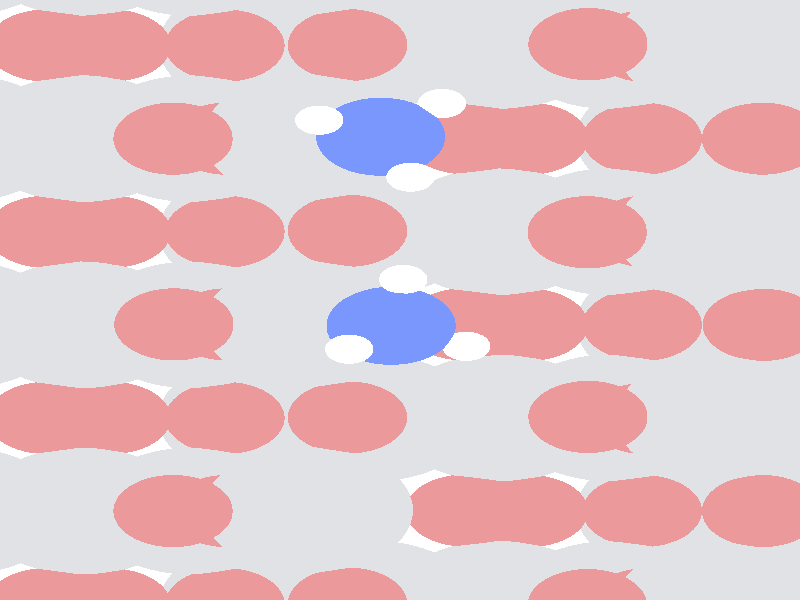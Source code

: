 #include "colors.inc"
#include "finish.inc"

global_settings {assumed_gamma 1 max_trace_level 6}
background {color White}
camera {orthographic
  right -9.91*x up 12.31*y
  direction 1.00*z
  location <0,0,50.00> look_at <0,0,0>}
light_source {<  2.00,   3.00,  125.00> color White
  area_light <0.95, 0, 0>, <0, 0.80, 0>, 5, 4
  adaptive 1 jitter}

#declare simple = finish {phong 0.7}
#declare pale = finish {ambient .5 diffuse .85 roughness .001 specular 0.200 }
#declare intermediate = finish {ambient 0.3 diffuse 0.6 specular 0.10 roughness 0.04 }
#declare vmd = finish {ambient .0 diffuse .65 phong 0.1 phong_size 40. specular 0.500 }
#declare jmol = finish {ambient .2 diffuse .6 specular 1 roughness .001 metallic}
#declare ase2 = finish {ambient 0.05 brilliance 3 diffuse 0.6 metallic specular 0.70 roughness 0.04 reflection 0.15}
#declare mj_mol = finish {ambient .00 diffuse .55 phong 0.0 phong_size 0.specular .250 roughness 0.1 brilliance 0.8 reflection 0.0 }
#declare ase3 = finish {ambient .15 brilliance 2 diffuse .6 metallic specular 1. roughness .001 reflection .0}
#declare glass = finish {ambient .05 diffuse .3 specular 1. roughness .001}
#declare glass2 = finish {ambient .0 diffuse .3 specular 1. reflection .25 roughness .001}
#declare Rcell = 0.100;
#declare Rbond = 0.100;

#macro atom(LOC, R, COL, TRANS, FIN)
  sphere{LOC, R texture{pigment{color COL transmit TRANS} finish{FIN}}}
#end
#macro constrain(LOC, R, COL, TRANS FIN)
union{torus{R, Rcell rotate 45*z texture{pigment{color COL transmit TRANS} finish{FIN}}}
      torus{R, Rcell rotate -45*z texture{pigment{color COL transmit TRANS} finish{FIN}}}
      translate LOC}
#end

atom(< -4.97,  -4.33, -11.57>, 0.74, rgb <0.84, 0.32, 0.33>, 0.0, pale) // #0 
atom(<-10.14,  -6.25, -11.57>, 0.74, rgb <0.84, 0.32, 0.33>, 0.0, pale) // #1 
atom(<-12.03,  -6.25, -10.81>, 1.30, rgb <0.75, 0.76, 0.78>, 0.0, pale) // #2 
atom(< -6.86,  -4.33, -10.81>, 1.30, rgb <0.75, 0.76, 0.78>, 0.0, pale) // #3 
atom(< -3.92,  -4.33,  -9.93>, 1.30, rgb <0.75, 0.76, 0.78>, 0.0, pale) // #4 
atom(< -9.09,  -6.25,  -9.93>, 1.30, rgb <0.75, 0.76, 0.78>, 0.0, pale) // #5 
atom(< -3.58,  -6.25, -10.06>, 0.74, rgb <0.84, 0.32, 0.33>, 0.0, pale) // #6 
atom(< -8.76,  -4.33, -10.06>, 0.74, rgb <0.84, 0.32, 0.33>, 0.0, pale) // #7 
atom(< -5.82,  -4.33,  -9.17>, 0.74, rgb <0.84, 0.32, 0.33>, 0.0, pale) // #8 
atom(<-10.99,  -6.25,  -9.17>, 0.74, rgb <0.84, 0.32, 0.33>, 0.0, pale) // #9 
atom(< -7.20,  -6.25, -10.68>, 0.74, rgb <0.84, 0.32, 0.33>, 0.0, pale) // #10 
atom(<-12.37,  -4.33, -10.68>, 0.74, rgb <0.84, 0.32, 0.33>, 0.0, pale) // #11 
atom(< -3.62,  -4.33,  -7.94>, 0.74, rgb <0.84, 0.32, 0.33>, 0.0, pale) // #12 
atom(< -8.80,  -6.24,  -7.98>, 0.74, rgb <0.84, 0.32, 0.33>, 0.0, pale) // #13 
atom(<-10.67,  -6.24,  -7.19>, 1.30, rgb <0.75, 0.76, 0.78>, 0.0, pale) // #14 
atom(< -5.44,  -4.33,  -7.15>, 1.30, rgb <0.75, 0.76, 0.78>, 0.0, pale) // #15 
atom(<-12.93,  -4.33,  -6.33>, 1.30, rgb <0.75, 0.76, 0.78>, 0.0, pale) // #16 
atom(< -7.74,  -6.25,  -6.44>, 1.30, rgb <0.75, 0.76, 0.78>, 0.0, pale) // #17 
atom(<-12.51,  -6.24,  -6.45>, 0.74, rgb <0.84, 0.32, 0.33>, 0.0, pale) // #18 
atom(< -7.34,  -4.33,  -6.51>, 0.74, rgb <0.84, 0.32, 0.33>, 0.0, pale) // #19 
atom(< -4.38,  -4.33,  -5.54>, 0.74, rgb <0.84, 0.32, 0.33>, 0.0, pale) // #20 
atom(< -9.53,  -6.24,  -5.59>, 0.74, rgb <0.84, 0.32, 0.33>, 0.0, pale) // #21 
atom(< -5.84,  -6.24,  -7.08>, 0.74, rgb <0.84, 0.32, 0.33>, 0.0, pale) // #22 
atom(<-11.04,  -4.33,  -7.08>, 0.74, rgb <0.84, 0.32, 0.33>, 0.0, pale) // #23 
atom(<-12.48,  -4.33,  -4.37>, 0.74, rgb <0.84, 0.32, 0.33>, 0.0, pale) // #24 
atom(< -7.27,  -6.24,  -4.46>, 0.74, rgb <0.84, 0.32, 0.33>, 0.0, pale) // #25 
atom(< -9.16,  -6.24,  -3.59>, 1.30, rgb <0.75, 0.76, 0.78>, 0.0, pale) // #26 
atom(< -3.96,  -4.33,  -3.42>, 1.30, rgb <0.75, 0.76, 0.78>, 0.0, pale) // #27 
atom(<-11.48,  -4.31,  -2.80>, 1.30, rgb <0.75, 0.76, 0.78>, 0.0, pale) // #28 
atom(< -6.37,  -6.24,  -2.91>, 1.30, rgb <0.75, 0.76, 0.78>, 0.0, pale) // #29 
atom(<-10.99,  -6.23,  -2.76>, 0.74, rgb <0.84, 0.32, 0.33>, 0.0, pale) // #30 
atom(< -5.86,  -4.33,  -2.66>, 0.74, rgb <0.84, 0.32, 0.33>, 0.0, pale) // #31 
atom(<-13.15,  -4.33,  -1.97>, 0.74, rgb <0.84, 0.32, 0.33>, 0.0, pale) // #32 
atom(< -8.02,  -6.26,  -2.06>, 0.74, rgb <0.84, 0.32, 0.33>, 0.0, pale) // #33 
atom(< -4.38,  -6.24,  -3.42>, 0.74, rgb <0.84, 0.32, 0.33>, 0.0, pale) // #34 
atom(< -9.53,  -4.32,  -3.52>, 0.74, rgb <0.84, 0.32, 0.33>, 0.0, pale) // #35 
atom(< -4.97,  -0.51, -11.57>, 0.74, rgb <0.84, 0.32, 0.33>, 0.0, pale) // #36 
atom(<-10.14,  -2.42, -11.57>, 0.74, rgb <0.84, 0.32, 0.33>, 0.0, pale) // #37 
atom(<-12.03,  -2.42, -10.81>, 1.30, rgb <0.75, 0.76, 0.78>, 0.0, pale) // #38 
atom(< -6.86,  -0.51, -10.81>, 1.30, rgb <0.75, 0.76, 0.78>, 0.0, pale) // #39 
atom(< -3.92,  -0.51,  -9.93>, 1.30, rgb <0.75, 0.76, 0.78>, 0.0, pale) // #40 
atom(< -9.09,  -2.42,  -9.93>, 1.30, rgb <0.75, 0.76, 0.78>, 0.0, pale) // #41 
atom(< -3.58,  -2.42, -10.06>, 0.74, rgb <0.84, 0.32, 0.33>, 0.0, pale) // #42 
atom(< -8.76,  -0.51, -10.06>, 0.74, rgb <0.84, 0.32, 0.33>, 0.0, pale) // #43 
atom(< -5.82,  -0.51,  -9.17>, 0.74, rgb <0.84, 0.32, 0.33>, 0.0, pale) // #44 
atom(<-10.99,  -2.42,  -9.17>, 0.74, rgb <0.84, 0.32, 0.33>, 0.0, pale) // #45 
atom(< -7.20,  -2.42, -10.68>, 0.74, rgb <0.84, 0.32, 0.33>, 0.0, pale) // #46 
atom(<-12.37,  -0.51, -10.68>, 0.74, rgb <0.84, 0.32, 0.33>, 0.0, pale) // #47 
atom(< -3.62,  -0.51,  -7.94>, 0.74, rgb <0.84, 0.32, 0.33>, 0.0, pale) // #48 
atom(< -8.81,  -2.42,  -7.98>, 0.74, rgb <0.84, 0.32, 0.33>, 0.0, pale) // #49 
atom(<-10.67,  -2.42,  -7.19>, 1.30, rgb <0.75, 0.76, 0.78>, 0.0, pale) // #50 
atom(< -5.44,  -0.51,  -7.15>, 1.30, rgb <0.75, 0.76, 0.78>, 0.0, pale) // #51 
atom(<-12.93,  -0.51,  -6.33>, 1.30, rgb <0.75, 0.76, 0.78>, 0.0, pale) // #52 
atom(< -7.75,  -2.42,  -6.44>, 1.30, rgb <0.75, 0.76, 0.78>, 0.0, pale) // #53 
atom(<-12.51,  -2.42,  -6.44>, 0.74, rgb <0.84, 0.32, 0.33>, 0.0, pale) // #54 
atom(< -7.34,  -0.51,  -6.51>, 0.74, rgb <0.84, 0.32, 0.33>, 0.0, pale) // #55 
atom(< -4.39,  -0.51,  -5.54>, 0.74, rgb <0.84, 0.32, 0.33>, 0.0, pale) // #56 
atom(< -9.53,  -2.43,  -5.60>, 0.74, rgb <0.84, 0.32, 0.33>, 0.0, pale) // #57 
atom(< -5.84,  -2.42,  -7.08>, 0.74, rgb <0.84, 0.32, 0.33>, 0.0, pale) // #58 
atom(<-11.03,  -0.51,  -7.07>, 0.74, rgb <0.84, 0.32, 0.33>, 0.0, pale) // #59 
atom(<-12.48,  -0.50,  -4.39>, 0.74, rgb <0.84, 0.32, 0.33>, 0.0, pale) // #60 
atom(< -7.27,  -2.43,  -4.46>, 0.74, rgb <0.84, 0.32, 0.33>, 0.0, pale) // #61 
atom(< -9.16,  -2.42,  -3.58>, 1.30, rgb <0.75, 0.76, 0.78>, 0.0, pale) // #62 
atom(< -3.96,  -0.51,  -3.42>, 1.30, rgb <0.75, 0.76, 0.78>, 0.0, pale) // #63 
atom(<-11.47,  -0.49,  -2.82>, 1.30, rgb <0.75, 0.76, 0.78>, 0.0, pale) // #64 
atom(< -6.37,  -2.42,  -2.91>, 1.30, rgb <0.75, 0.76, 0.78>, 0.0, pale) // #65 
atom(<-10.99,  -2.41,  -2.78>, 0.74, rgb <0.84, 0.32, 0.33>, 0.0, pale) // #66 
atom(< -5.85,  -0.51,  -2.67>, 0.74, rgb <0.84, 0.32, 0.33>, 0.0, pale) // #67 
atom(<-13.14,  -0.50,  -1.98>, 0.74, rgb <0.84, 0.32, 0.33>, 0.0, pale) // #68 
atom(< -8.01,  -2.40,  -2.06>, 0.74, rgb <0.84, 0.32, 0.33>, 0.0, pale) // #69 
atom(< -4.38,  -2.42,  -3.42>, 0.74, rgb <0.84, 0.32, 0.33>, 0.0, pale) // #70 
atom(< -9.54,  -0.50,  -3.56>, 0.74, rgb <0.84, 0.32, 0.33>, 0.0, pale) // #71 
atom(<-10.58,   3.35,  -0.58>, 0.80, rgb <0.19, 0.31, 0.97>, 0.0, pale) // #72 
atom(< -9.82,   4.03,  -0.58>, 0.30, rgb <1.00, 1.00, 1.00>, 0.0, pale) // #73 
atom(<-10.21,   2.52,  -0.11>, 0.30, rgb <1.00, 1.00, 1.00>, 0.0, pale) // #74 
atom(<-11.34,   3.69,   0.00>, 0.30, rgb <1.00, 1.00, 1.00>, 0.0, pale) // #75 
atom(<-10.45,  -0.53,  -0.76>, 0.80, rgb <0.19, 0.31, 0.97>, 0.0, pale) // #76 
atom(<-10.30,   0.42,  -0.43>, 0.30, rgb <1.00, 1.00, 1.00>, 0.0, pale) // #77 
atom(< -9.53,  -0.95,  -0.82>, 0.30, rgb <1.00, 1.00, 1.00>, 0.0, pale) // #78 
atom(<-10.98,  -1.01,  -0.04>, 0.30, rgb <1.00, 1.00, 1.00>, 0.0, pale) // #79 
atom(< -4.97,   3.31, -11.57>, 0.74, rgb <0.84, 0.32, 0.33>, 0.0, pale) // #80 
atom(<-10.14,   1.40, -11.57>, 0.74, rgb <0.84, 0.32, 0.33>, 0.0, pale) // #81 
atom(<-12.03,   1.40, -10.81>, 1.30, rgb <0.75, 0.76, 0.78>, 0.0, pale) // #82 
atom(< -6.86,   3.31, -10.81>, 1.30, rgb <0.75, 0.76, 0.78>, 0.0, pale) // #83 
atom(< -3.92,   3.31,  -9.93>, 1.30, rgb <0.75, 0.76, 0.78>, 0.0, pale) // #84 
atom(< -9.09,   1.40,  -9.93>, 1.30, rgb <0.75, 0.76, 0.78>, 0.0, pale) // #85 
atom(< -3.58,   1.40, -10.06>, 0.74, rgb <0.84, 0.32, 0.33>, 0.0, pale) // #86 
atom(< -8.76,   3.31, -10.06>, 0.74, rgb <0.84, 0.32, 0.33>, 0.0, pale) // #87 
atom(< -5.82,   3.31,  -9.17>, 0.74, rgb <0.84, 0.32, 0.33>, 0.0, pale) // #88 
atom(<-10.99,   1.40,  -9.17>, 0.74, rgb <0.84, 0.32, 0.33>, 0.0, pale) // #89 
atom(< -7.20,   1.40, -10.68>, 0.74, rgb <0.84, 0.32, 0.33>, 0.0, pale) // #90 
atom(<-12.37,   3.31, -10.68>, 0.74, rgb <0.84, 0.32, 0.33>, 0.0, pale) // #91 
atom(< -3.62,   3.31,  -7.94>, 0.74, rgb <0.84, 0.32, 0.33>, 0.0, pale) // #92 
atom(< -8.80,   1.40,  -7.98>, 0.74, rgb <0.84, 0.32, 0.33>, 0.0, pale) // #93 
atom(<-10.67,   1.40,  -7.19>, 1.30, rgb <0.75, 0.76, 0.78>, 0.0, pale) // #94 
atom(< -5.44,   3.32,  -7.15>, 1.30, rgb <0.75, 0.76, 0.78>, 0.0, pale) // #95 
atom(<-12.93,   3.31,  -6.33>, 1.30, rgb <0.75, 0.76, 0.78>, 0.0, pale) // #96 
atom(< -7.74,   1.40,  -6.44>, 1.30, rgb <0.75, 0.76, 0.78>, 0.0, pale) // #97 
atom(<-12.51,   1.40,  -6.45>, 0.74, rgb <0.84, 0.32, 0.33>, 0.0, pale) // #98 
atom(< -7.34,   3.31,  -6.51>, 0.74, rgb <0.84, 0.32, 0.33>, 0.0, pale) // #99 
atom(< -4.38,   3.31,  -5.54>, 0.74, rgb <0.84, 0.32, 0.33>, 0.0, pale) // #100 
atom(< -9.53,   1.41,  -5.59>, 0.74, rgb <0.84, 0.32, 0.33>, 0.0, pale) // #101 
atom(< -5.84,   1.40,  -7.08>, 0.74, rgb <0.84, 0.32, 0.33>, 0.0, pale) // #102 
atom(<-11.04,   3.31,  -7.08>, 0.74, rgb <0.84, 0.32, 0.33>, 0.0, pale) // #103 
atom(<-12.48,   3.31,  -4.37>, 0.74, rgb <0.84, 0.32, 0.33>, 0.0, pale) // #104 
atom(< -7.27,   1.41,  -4.46>, 0.74, rgb <0.84, 0.32, 0.33>, 0.0, pale) // #105 
atom(< -9.16,   1.40,  -3.59>, 1.30, rgb <0.75, 0.76, 0.78>, 0.0, pale) // #106 
atom(< -3.96,   3.31,  -3.42>, 1.30, rgb <0.75, 0.76, 0.78>, 0.0, pale) // #107 
atom(<-11.48,   3.34,  -2.80>, 1.30, rgb <0.75, 0.76, 0.78>, 0.0, pale) // #108 
atom(< -6.37,   1.40,  -2.91>, 1.30, rgb <0.75, 0.76, 0.78>, 0.0, pale) // #109 
atom(<-10.99,   1.42,  -2.76>, 0.74, rgb <0.84, 0.32, 0.33>, 0.0, pale) // #110 
atom(< -5.86,   3.31,  -2.66>, 0.74, rgb <0.84, 0.32, 0.33>, 0.0, pale) // #111 
atom(<-13.15,   3.31,  -1.97>, 0.74, rgb <0.84, 0.32, 0.33>, 0.0, pale) // #112 
atom(< -8.02,   1.39,  -2.06>, 0.74, rgb <0.84, 0.32, 0.33>, 0.0, pale) // #113 
atom(< -4.38,   1.40,  -3.42>, 0.74, rgb <0.84, 0.32, 0.33>, 0.0, pale) // #114 
atom(< -9.53,   3.32,  -3.52>, 0.74, rgb <0.84, 0.32, 0.33>, 0.0, pale) // #115 
atom(< -4.97,   7.13, -11.57>, 0.74, rgb <0.84, 0.32, 0.33>, 0.0, pale) // #116 
atom(<-10.14,   5.22, -11.57>, 0.74, rgb <0.84, 0.32, 0.33>, 0.0, pale) // #117 
atom(<-12.03,   5.22, -10.81>, 1.30, rgb <0.75, 0.76, 0.78>, 0.0, pale) // #118 
atom(< -6.86,   7.13, -10.81>, 1.30, rgb <0.75, 0.76, 0.78>, 0.0, pale) // #119 
atom(< -3.92,   7.13,  -9.93>, 1.30, rgb <0.75, 0.76, 0.78>, 0.0, pale) // #120 
atom(< -9.09,   5.22,  -9.93>, 1.30, rgb <0.75, 0.76, 0.78>, 0.0, pale) // #121 
atom(< -3.58,   5.22, -10.06>, 0.74, rgb <0.84, 0.32, 0.33>, 0.0, pale) // #122 
atom(< -8.76,   7.13, -10.06>, 0.74, rgb <0.84, 0.32, 0.33>, 0.0, pale) // #123 
atom(< -5.82,   7.13,  -9.17>, 0.74, rgb <0.84, 0.32, 0.33>, 0.0, pale) // #124 
atom(<-10.99,   5.22,  -9.17>, 0.74, rgb <0.84, 0.32, 0.33>, 0.0, pale) // #125 
atom(< -7.20,   5.22, -10.68>, 0.74, rgb <0.84, 0.32, 0.33>, 0.0, pale) // #126 
atom(<-12.37,   7.13, -10.68>, 0.74, rgb <0.84, 0.32, 0.33>, 0.0, pale) // #127 
atom(< -3.62,   7.14,  -7.94>, 0.74, rgb <0.84, 0.32, 0.33>, 0.0, pale) // #128 
atom(< -8.81,   5.22,  -7.98>, 0.74, rgb <0.84, 0.32, 0.33>, 0.0, pale) // #129 
atom(<-10.67,   5.22,  -7.19>, 1.30, rgb <0.75, 0.76, 0.78>, 0.0, pale) // #130 
atom(< -5.44,   7.14,  -7.15>, 1.30, rgb <0.75, 0.76, 0.78>, 0.0, pale) // #131 
atom(<-12.93,   7.13,  -6.33>, 1.30, rgb <0.75, 0.76, 0.78>, 0.0, pale) // #132 
atom(< -7.75,   5.22,  -6.44>, 1.30, rgb <0.75, 0.76, 0.78>, 0.0, pale) // #133 
atom(<-12.51,   5.22,  -6.44>, 0.74, rgb <0.84, 0.32, 0.33>, 0.0, pale) // #134 
atom(< -7.34,   7.13,  -6.51>, 0.74, rgb <0.84, 0.32, 0.33>, 0.0, pale) // #135 
atom(< -4.39,   7.13,  -5.54>, 0.74, rgb <0.84, 0.32, 0.33>, 0.0, pale) // #136 
atom(< -9.53,   5.22,  -5.60>, 0.74, rgb <0.84, 0.32, 0.33>, 0.0, pale) // #137 
atom(< -5.84,   5.22,  -7.08>, 0.74, rgb <0.84, 0.32, 0.33>, 0.0, pale) // #138 
atom(<-11.03,   7.13,  -7.07>, 0.74, rgb <0.84, 0.32, 0.33>, 0.0, pale) // #139 
atom(<-12.48,   7.14,  -4.39>, 0.74, rgb <0.84, 0.32, 0.33>, 0.0, pale) // #140 
atom(< -7.27,   5.21,  -4.46>, 0.74, rgb <0.84, 0.32, 0.33>, 0.0, pale) // #141 
atom(< -9.16,   5.22,  -3.58>, 1.30, rgb <0.75, 0.76, 0.78>, 0.0, pale) // #142 
atom(< -3.96,   7.14,  -3.42>, 1.30, rgb <0.75, 0.76, 0.78>, 0.0, pale) // #143 
atom(<-11.47,   7.15,  -2.82>, 1.30, rgb <0.75, 0.76, 0.78>, 0.0, pale) // #144 
atom(< -6.37,   5.23,  -2.91>, 1.30, rgb <0.75, 0.76, 0.78>, 0.0, pale) // #145 
atom(<-10.99,   5.23,  -2.78>, 0.74, rgb <0.84, 0.32, 0.33>, 0.0, pale) // #146 
atom(< -5.85,   7.14,  -2.67>, 0.74, rgb <0.84, 0.32, 0.33>, 0.0, pale) // #147 
atom(<-13.14,   7.14,  -1.98>, 0.74, rgb <0.84, 0.32, 0.33>, 0.0, pale) // #148 
atom(< -8.01,   5.25,  -2.06>, 0.74, rgb <0.84, 0.32, 0.33>, 0.0, pale) // #149 
atom(< -4.38,   5.22,  -3.42>, 0.74, rgb <0.84, 0.32, 0.33>, 0.0, pale) // #150 
atom(< -9.54,   7.14,  -3.56>, 0.74, rgb <0.84, 0.32, 0.33>, 0.0, pale) // #151 
atom(<-10.58,  10.99,  -0.58>, 0.80, rgb <0.19, 0.31, 0.97>, 0.0, pale) // #152 
atom(< -9.82,  11.67,  -0.58>, 0.30, rgb <1.00, 1.00, 1.00>, 0.0, pale) // #153 
atom(<-10.21,  10.17,  -0.11>, 0.30, rgb <1.00, 1.00, 1.00>, 0.0, pale) // #154 
atom(<-11.34,  11.34,   0.00>, 0.30, rgb <1.00, 1.00, 1.00>, 0.0, pale) // #155 
atom(<-10.45,   7.12,  -0.76>, 0.80, rgb <0.19, 0.31, 0.97>, 0.0, pale) // #156 
atom(<-10.30,   8.07,  -0.43>, 0.30, rgb <1.00, 1.00, 1.00>, 0.0, pale) // #157 
atom(< -9.53,   6.70,  -0.82>, 0.30, rgb <1.00, 1.00, 1.00>, 0.0, pale) // #158 
atom(<-10.98,   6.64,  -0.04>, 0.30, rgb <1.00, 1.00, 1.00>, 0.0, pale) // #159 
atom(<  5.37,  -4.33, -11.57>, 0.74, rgb <0.84, 0.32, 0.33>, 0.0, pale) // #160 
atom(<  0.20,  -6.25, -11.57>, 0.74, rgb <0.84, 0.32, 0.33>, 0.0, pale) // #161 
atom(< -1.69,  -6.25, -10.81>, 1.30, rgb <0.75, 0.76, 0.78>, 0.0, pale) // #162 
atom(<  3.48,  -4.33, -10.81>, 1.30, rgb <0.75, 0.76, 0.78>, 0.0, pale) // #163 
atom(<  6.42,  -4.33,  -9.93>, 1.30, rgb <0.75, 0.76, 0.78>, 0.0, pale) // #164 
atom(<  1.25,  -6.25,  -9.93>, 1.30, rgb <0.75, 0.76, 0.78>, 0.0, pale) // #165 
atom(<  6.76,  -6.25, -10.06>, 0.74, rgb <0.84, 0.32, 0.33>, 0.0, pale) // #166 
atom(<  1.59,  -4.33, -10.06>, 0.74, rgb <0.84, 0.32, 0.33>, 0.0, pale) // #167 
atom(<  4.53,  -4.33,  -9.17>, 0.74, rgb <0.84, 0.32, 0.33>, 0.0, pale) // #168 
atom(< -0.65,  -6.25,  -9.17>, 0.74, rgb <0.84, 0.32, 0.33>, 0.0, pale) // #169 
atom(<  3.14,  -6.25, -10.68>, 0.74, rgb <0.84, 0.32, 0.33>, 0.0, pale) // #170 
atom(< -2.03,  -4.33, -10.68>, 0.74, rgb <0.84, 0.32, 0.33>, 0.0, pale) // #171 
atom(<  6.72,  -4.33,  -7.94>, 0.74, rgb <0.84, 0.32, 0.33>, 0.0, pale) // #172 
atom(<  1.54,  -6.24,  -7.98>, 0.74, rgb <0.84, 0.32, 0.33>, 0.0, pale) // #173 
atom(< -0.33,  -6.24,  -7.19>, 1.30, rgb <0.75, 0.76, 0.78>, 0.0, pale) // #174 
atom(<  4.90,  -4.33,  -7.15>, 1.30, rgb <0.75, 0.76, 0.78>, 0.0, pale) // #175 
atom(< -2.59,  -4.33,  -6.33>, 1.30, rgb <0.75, 0.76, 0.78>, 0.0, pale) // #176 
atom(<  2.60,  -6.25,  -6.44>, 1.30, rgb <0.75, 0.76, 0.78>, 0.0, pale) // #177 
atom(< -2.17,  -6.24,  -6.45>, 0.74, rgb <0.84, 0.32, 0.33>, 0.0, pale) // #178 
atom(<  3.00,  -4.33,  -6.51>, 0.74, rgb <0.84, 0.32, 0.33>, 0.0, pale) // #179 
atom(<  5.96,  -4.33,  -5.54>, 0.74, rgb <0.84, 0.32, 0.33>, 0.0, pale) // #180 
atom(<  0.81,  -6.24,  -5.59>, 0.74, rgb <0.84, 0.32, 0.33>, 0.0, pale) // #181 
atom(<  4.50,  -6.24,  -7.08>, 0.74, rgb <0.84, 0.32, 0.33>, 0.0, pale) // #182 
atom(< -0.70,  -4.33,  -7.08>, 0.74, rgb <0.84, 0.32, 0.33>, 0.0, pale) // #183 
atom(< -2.14,  -4.33,  -4.37>, 0.74, rgb <0.84, 0.32, 0.33>, 0.0, pale) // #184 
atom(<  3.07,  -6.24,  -4.46>, 0.74, rgb <0.84, 0.32, 0.33>, 0.0, pale) // #185 
atom(<  1.18,  -6.24,  -3.59>, 1.30, rgb <0.75, 0.76, 0.78>, 0.0, pale) // #186 
atom(<  6.38,  -4.33,  -3.42>, 1.30, rgb <0.75, 0.76, 0.78>, 0.0, pale) // #187 
atom(< -1.14,  -4.31,  -2.80>, 1.30, rgb <0.75, 0.76, 0.78>, 0.0, pale) // #188 
atom(<  3.97,  -6.24,  -2.91>, 1.30, rgb <0.75, 0.76, 0.78>, 0.0, pale) // #189 
atom(< -0.65,  -6.23,  -2.76>, 0.74, rgb <0.84, 0.32, 0.33>, 0.0, pale) // #190 
atom(<  4.48,  -4.33,  -2.66>, 0.74, rgb <0.84, 0.32, 0.33>, 0.0, pale) // #191 
atom(< -2.81,  -4.33,  -1.97>, 0.74, rgb <0.84, 0.32, 0.33>, 0.0, pale) // #192 
atom(<  2.32,  -6.26,  -2.06>, 0.74, rgb <0.84, 0.32, 0.33>, 0.0, pale) // #193 
atom(<  5.96,  -6.24,  -3.42>, 0.74, rgb <0.84, 0.32, 0.33>, 0.0, pale) // #194 
atom(<  0.81,  -4.32,  -3.52>, 0.74, rgb <0.84, 0.32, 0.33>, 0.0, pale) // #195 
atom(<  5.37,  -0.51, -11.57>, 0.74, rgb <0.84, 0.32, 0.33>, 0.0, pale) // #196 
atom(<  0.20,  -2.42, -11.57>, 0.74, rgb <0.84, 0.32, 0.33>, 0.0, pale) // #197 
atom(< -1.69,  -2.42, -10.81>, 1.30, rgb <0.75, 0.76, 0.78>, 0.0, pale) // #198 
atom(<  3.48,  -0.51, -10.81>, 1.30, rgb <0.75, 0.76, 0.78>, 0.0, pale) // #199 
atom(<  6.42,  -0.51,  -9.93>, 1.30, rgb <0.75, 0.76, 0.78>, 0.0, pale) // #200 
atom(<  1.25,  -2.42,  -9.93>, 1.30, rgb <0.75, 0.76, 0.78>, 0.0, pale) // #201 
atom(<  6.76,  -2.42, -10.06>, 0.74, rgb <0.84, 0.32, 0.33>, 0.0, pale) // #202 
atom(<  1.59,  -0.51, -10.06>, 0.74, rgb <0.84, 0.32, 0.33>, 0.0, pale) // #203 
atom(<  4.53,  -0.51,  -9.17>, 0.74, rgb <0.84, 0.32, 0.33>, 0.0, pale) // #204 
atom(< -0.65,  -2.42,  -9.17>, 0.74, rgb <0.84, 0.32, 0.33>, 0.0, pale) // #205 
atom(<  3.14,  -2.42, -10.68>, 0.74, rgb <0.84, 0.32, 0.33>, 0.0, pale) // #206 
atom(< -2.03,  -0.51, -10.68>, 0.74, rgb <0.84, 0.32, 0.33>, 0.0, pale) // #207 
atom(<  6.72,  -0.51,  -7.94>, 0.74, rgb <0.84, 0.32, 0.33>, 0.0, pale) // #208 
atom(<  1.54,  -2.42,  -7.98>, 0.74, rgb <0.84, 0.32, 0.33>, 0.0, pale) // #209 
atom(< -0.33,  -2.42,  -7.19>, 1.30, rgb <0.75, 0.76, 0.78>, 0.0, pale) // #210 
atom(<  4.90,  -0.51,  -7.15>, 1.30, rgb <0.75, 0.76, 0.78>, 0.0, pale) // #211 
atom(< -2.59,  -0.51,  -6.33>, 1.30, rgb <0.75, 0.76, 0.78>, 0.0, pale) // #212 
atom(<  2.60,  -2.42,  -6.44>, 1.30, rgb <0.75, 0.76, 0.78>, 0.0, pale) // #213 
atom(< -2.17,  -2.42,  -6.44>, 0.74, rgb <0.84, 0.32, 0.33>, 0.0, pale) // #214 
atom(<  3.00,  -0.51,  -6.51>, 0.74, rgb <0.84, 0.32, 0.33>, 0.0, pale) // #215 
atom(<  5.95,  -0.51,  -5.54>, 0.74, rgb <0.84, 0.32, 0.33>, 0.0, pale) // #216 
atom(<  0.81,  -2.43,  -5.60>, 0.74, rgb <0.84, 0.32, 0.33>, 0.0, pale) // #217 
atom(<  4.51,  -2.42,  -7.08>, 0.74, rgb <0.84, 0.32, 0.33>, 0.0, pale) // #218 
atom(< -0.69,  -0.51,  -7.07>, 0.74, rgb <0.84, 0.32, 0.33>, 0.0, pale) // #219 
atom(< -2.14,  -0.50,  -4.39>, 0.74, rgb <0.84, 0.32, 0.33>, 0.0, pale) // #220 
atom(<  3.07,  -2.43,  -4.46>, 0.74, rgb <0.84, 0.32, 0.33>, 0.0, pale) // #221 
atom(<  1.19,  -2.42,  -3.58>, 1.30, rgb <0.75, 0.76, 0.78>, 0.0, pale) // #222 
atom(<  6.38,  -0.51,  -3.42>, 1.30, rgb <0.75, 0.76, 0.78>, 0.0, pale) // #223 
atom(< -1.13,  -0.49,  -2.82>, 1.30, rgb <0.75, 0.76, 0.78>, 0.0, pale) // #224 
atom(<  3.97,  -2.42,  -2.91>, 1.30, rgb <0.75, 0.76, 0.78>, 0.0, pale) // #225 
atom(< -0.65,  -2.41,  -2.78>, 0.74, rgb <0.84, 0.32, 0.33>, 0.0, pale) // #226 
atom(<  4.49,  -0.51,  -2.67>, 0.74, rgb <0.84, 0.32, 0.33>, 0.0, pale) // #227 
atom(< -2.80,  -0.50,  -1.98>, 0.74, rgb <0.84, 0.32, 0.33>, 0.0, pale) // #228 
atom(<  2.33,  -2.40,  -2.06>, 0.74, rgb <0.84, 0.32, 0.33>, 0.0, pale) // #229 
atom(<  5.97,  -2.42,  -3.42>, 0.74, rgb <0.84, 0.32, 0.33>, 0.0, pale) // #230 
atom(<  0.80,  -0.50,  -3.56>, 0.74, rgb <0.84, 0.32, 0.33>, 0.0, pale) // #231 
atom(< -0.24,   3.35,  -0.58>, 0.80, rgb <0.19, 0.31, 0.97>, 0.0, pale) // #232 
atom(<  0.52,   4.03,  -0.58>, 0.30, rgb <1.00, 1.00, 1.00>, 0.0, pale) // #233 
atom(<  0.13,   2.52,  -0.11>, 0.30, rgb <1.00, 1.00, 1.00>, 0.0, pale) // #234 
atom(< -1.00,   3.69,   0.00>, 0.30, rgb <1.00, 1.00, 1.00>, 0.0, pale) // #235 
atom(< -0.11,  -0.53,  -0.76>, 0.80, rgb <0.19, 0.31, 0.97>, 0.0, pale) // #236 
atom(<  0.04,   0.42,  -0.43>, 0.30, rgb <1.00, 1.00, 1.00>, 0.0, pale) // #237 
atom(<  0.82,  -0.95,  -0.82>, 0.30, rgb <1.00, 1.00, 1.00>, 0.0, pale) // #238 
atom(< -0.63,  -1.01,  -0.04>, 0.30, rgb <1.00, 1.00, 1.00>, 0.0, pale) // #239 
atom(<  5.37,   3.31, -11.57>, 0.74, rgb <0.84, 0.32, 0.33>, 0.0, pale) // #240 
atom(<  0.20,   1.40, -11.57>, 0.74, rgb <0.84, 0.32, 0.33>, 0.0, pale) // #241 
atom(< -1.69,   1.40, -10.81>, 1.30, rgb <0.75, 0.76, 0.78>, 0.0, pale) // #242 
atom(<  3.48,   3.31, -10.81>, 1.30, rgb <0.75, 0.76, 0.78>, 0.0, pale) // #243 
atom(<  6.42,   3.31,  -9.93>, 1.30, rgb <0.75, 0.76, 0.78>, 0.0, pale) // #244 
atom(<  1.25,   1.40,  -9.93>, 1.30, rgb <0.75, 0.76, 0.78>, 0.0, pale) // #245 
atom(<  6.76,   1.40, -10.06>, 0.74, rgb <0.84, 0.32, 0.33>, 0.0, pale) // #246 
atom(<  1.59,   3.31, -10.06>, 0.74, rgb <0.84, 0.32, 0.33>, 0.0, pale) // #247 
atom(<  4.53,   3.31,  -9.17>, 0.74, rgb <0.84, 0.32, 0.33>, 0.0, pale) // #248 
atom(< -0.65,   1.40,  -9.17>, 0.74, rgb <0.84, 0.32, 0.33>, 0.0, pale) // #249 
atom(<  3.14,   1.40, -10.68>, 0.74, rgb <0.84, 0.32, 0.33>, 0.0, pale) // #250 
atom(< -2.03,   3.31, -10.68>, 0.74, rgb <0.84, 0.32, 0.33>, 0.0, pale) // #251 
atom(<  6.72,   3.31,  -7.94>, 0.74, rgb <0.84, 0.32, 0.33>, 0.0, pale) // #252 
atom(<  1.54,   1.40,  -7.98>, 0.74, rgb <0.84, 0.32, 0.33>, 0.0, pale) // #253 
atom(< -0.33,   1.40,  -7.19>, 1.30, rgb <0.75, 0.76, 0.78>, 0.0, pale) // #254 
atom(<  4.90,   3.32,  -7.15>, 1.30, rgb <0.75, 0.76, 0.78>, 0.0, pale) // #255 
atom(< -2.59,   3.31,  -6.33>, 1.30, rgb <0.75, 0.76, 0.78>, 0.0, pale) // #256 
atom(<  2.60,   1.40,  -6.44>, 1.30, rgb <0.75, 0.76, 0.78>, 0.0, pale) // #257 
atom(< -2.17,   1.40,  -6.45>, 0.74, rgb <0.84, 0.32, 0.33>, 0.0, pale) // #258 
atom(<  3.00,   3.31,  -6.51>, 0.74, rgb <0.84, 0.32, 0.33>, 0.0, pale) // #259 
atom(<  5.96,   3.31,  -5.54>, 0.74, rgb <0.84, 0.32, 0.33>, 0.0, pale) // #260 
atom(<  0.81,   1.41,  -5.59>, 0.74, rgb <0.84, 0.32, 0.33>, 0.0, pale) // #261 
atom(<  4.50,   1.40,  -7.08>, 0.74, rgb <0.84, 0.32, 0.33>, 0.0, pale) // #262 
atom(< -0.70,   3.31,  -7.08>, 0.74, rgb <0.84, 0.32, 0.33>, 0.0, pale) // #263 
atom(< -2.14,   3.31,  -4.37>, 0.74, rgb <0.84, 0.32, 0.33>, 0.0, pale) // #264 
atom(<  3.07,   1.41,  -4.46>, 0.74, rgb <0.84, 0.32, 0.33>, 0.0, pale) // #265 
atom(<  1.18,   1.40,  -3.59>, 1.30, rgb <0.75, 0.76, 0.78>, 0.0, pale) // #266 
atom(<  6.38,   3.31,  -3.42>, 1.30, rgb <0.75, 0.76, 0.78>, 0.0, pale) // #267 
atom(< -1.14,   3.34,  -2.80>, 1.30, rgb <0.75, 0.76, 0.78>, 0.0, pale) // #268 
atom(<  3.97,   1.40,  -2.91>, 1.30, rgb <0.75, 0.76, 0.78>, 0.0, pale) // #269 
atom(< -0.65,   1.42,  -2.76>, 0.74, rgb <0.84, 0.32, 0.33>, 0.0, pale) // #270 
atom(<  4.48,   3.31,  -2.66>, 0.74, rgb <0.84, 0.32, 0.33>, 0.0, pale) // #271 
atom(< -2.81,   3.31,  -1.97>, 0.74, rgb <0.84, 0.32, 0.33>, 0.0, pale) // #272 
atom(<  2.32,   1.39,  -2.06>, 0.74, rgb <0.84, 0.32, 0.33>, 0.0, pale) // #273 
atom(<  5.96,   1.40,  -3.42>, 0.74, rgb <0.84, 0.32, 0.33>, 0.0, pale) // #274 
atom(<  0.81,   3.32,  -3.52>, 0.74, rgb <0.84, 0.32, 0.33>, 0.0, pale) // #275 
atom(<  5.37,   7.13, -11.57>, 0.74, rgb <0.84, 0.32, 0.33>, 0.0, pale) // #276 
atom(<  0.20,   5.22, -11.57>, 0.74, rgb <0.84, 0.32, 0.33>, 0.0, pale) // #277 
atom(< -1.69,   5.22, -10.81>, 1.30, rgb <0.75, 0.76, 0.78>, 0.0, pale) // #278 
atom(<  3.48,   7.13, -10.81>, 1.30, rgb <0.75, 0.76, 0.78>, 0.0, pale) // #279 
atom(<  6.42,   7.13,  -9.93>, 1.30, rgb <0.75, 0.76, 0.78>, 0.0, pale) // #280 
atom(<  1.25,   5.22,  -9.93>, 1.30, rgb <0.75, 0.76, 0.78>, 0.0, pale) // #281 
atom(<  6.76,   5.22, -10.06>, 0.74, rgb <0.84, 0.32, 0.33>, 0.0, pale) // #282 
atom(<  1.59,   7.13, -10.06>, 0.74, rgb <0.84, 0.32, 0.33>, 0.0, pale) // #283 
atom(<  4.53,   7.13,  -9.17>, 0.74, rgb <0.84, 0.32, 0.33>, 0.0, pale) // #284 
atom(< -0.65,   5.22,  -9.17>, 0.74, rgb <0.84, 0.32, 0.33>, 0.0, pale) // #285 
atom(<  3.14,   5.22, -10.68>, 0.74, rgb <0.84, 0.32, 0.33>, 0.0, pale) // #286 
atom(< -2.03,   7.13, -10.68>, 0.74, rgb <0.84, 0.32, 0.33>, 0.0, pale) // #287 
atom(<  6.72,   7.14,  -7.94>, 0.74, rgb <0.84, 0.32, 0.33>, 0.0, pale) // #288 
atom(<  1.54,   5.22,  -7.98>, 0.74, rgb <0.84, 0.32, 0.33>, 0.0, pale) // #289 
atom(< -0.33,   5.22,  -7.19>, 1.30, rgb <0.75, 0.76, 0.78>, 0.0, pale) // #290 
atom(<  4.90,   7.14,  -7.15>, 1.30, rgb <0.75, 0.76, 0.78>, 0.0, pale) // #291 
atom(< -2.59,   7.13,  -6.33>, 1.30, rgb <0.75, 0.76, 0.78>, 0.0, pale) // #292 
atom(<  2.60,   5.22,  -6.44>, 1.30, rgb <0.75, 0.76, 0.78>, 0.0, pale) // #293 
atom(< -2.17,   5.22,  -6.44>, 0.74, rgb <0.84, 0.32, 0.33>, 0.0, pale) // #294 
atom(<  3.00,   7.13,  -6.51>, 0.74, rgb <0.84, 0.32, 0.33>, 0.0, pale) // #295 
atom(<  5.95,   7.13,  -5.54>, 0.74, rgb <0.84, 0.32, 0.33>, 0.0, pale) // #296 
atom(<  0.81,   5.22,  -5.60>, 0.74, rgb <0.84, 0.32, 0.33>, 0.0, pale) // #297 
atom(<  4.51,   5.22,  -7.08>, 0.74, rgb <0.84, 0.32, 0.33>, 0.0, pale) // #298 
atom(< -0.69,   7.13,  -7.07>, 0.74, rgb <0.84, 0.32, 0.33>, 0.0, pale) // #299 
atom(< -2.14,   7.14,  -4.39>, 0.74, rgb <0.84, 0.32, 0.33>, 0.0, pale) // #300 
atom(<  3.07,   5.21,  -4.46>, 0.74, rgb <0.84, 0.32, 0.33>, 0.0, pale) // #301 
atom(<  1.19,   5.22,  -3.58>, 1.30, rgb <0.75, 0.76, 0.78>, 0.0, pale) // #302 
atom(<  6.38,   7.14,  -3.42>, 1.30, rgb <0.75, 0.76, 0.78>, 0.0, pale) // #303 
atom(< -1.13,   7.15,  -2.82>, 1.30, rgb <0.75, 0.76, 0.78>, 0.0, pale) // #304 
atom(<  3.97,   5.23,  -2.91>, 1.30, rgb <0.75, 0.76, 0.78>, 0.0, pale) // #305 
atom(< -0.65,   5.23,  -2.78>, 0.74, rgb <0.84, 0.32, 0.33>, 0.0, pale) // #306 
atom(<  4.49,   7.14,  -2.67>, 0.74, rgb <0.84, 0.32, 0.33>, 0.0, pale) // #307 
atom(< -2.80,   7.14,  -1.98>, 0.74, rgb <0.84, 0.32, 0.33>, 0.0, pale) // #308 
atom(<  2.33,   5.25,  -2.06>, 0.74, rgb <0.84, 0.32, 0.33>, 0.0, pale) // #309 
atom(<  5.97,   5.22,  -3.42>, 0.74, rgb <0.84, 0.32, 0.33>, 0.0, pale) // #310 
atom(<  0.80,   7.14,  -3.56>, 0.74, rgb <0.84, 0.32, 0.33>, 0.0, pale) // #311 
